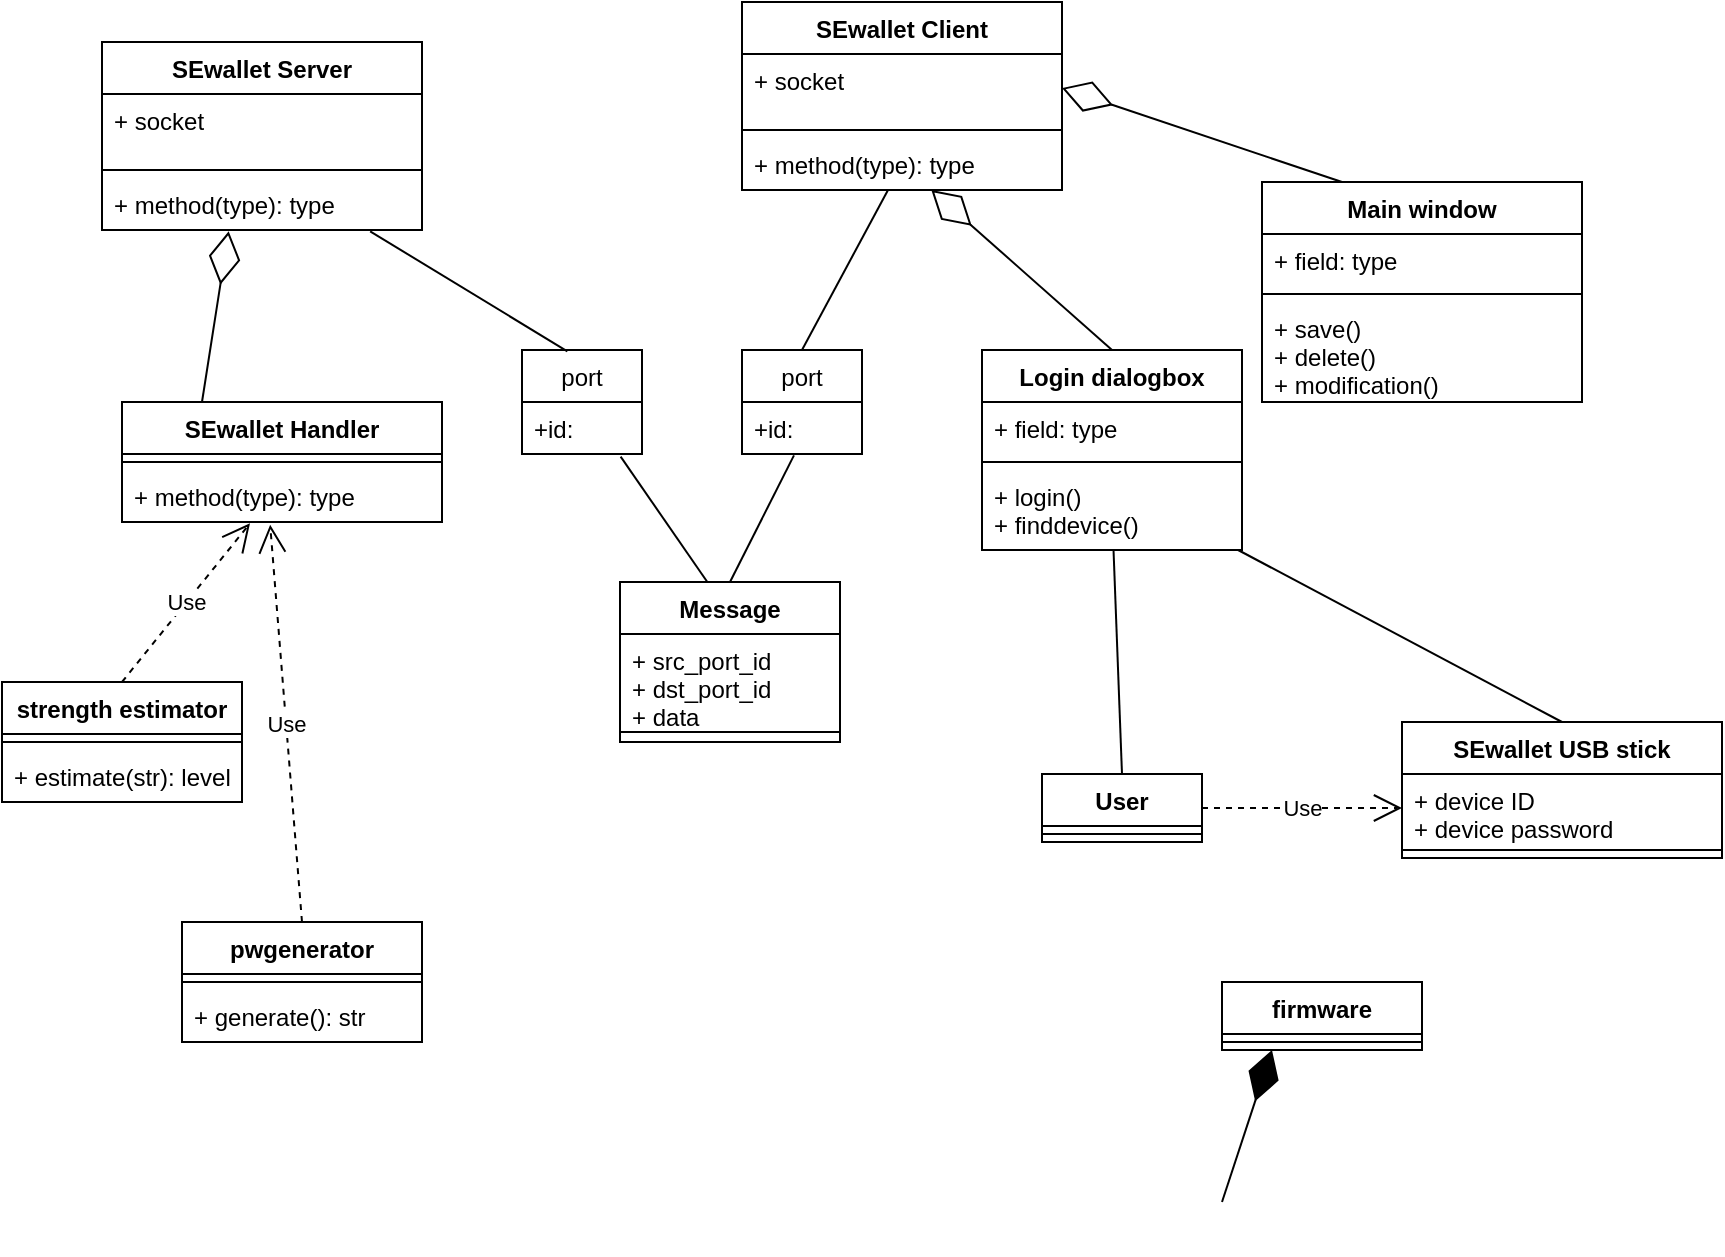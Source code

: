 <mxfile version="15.0.4" type="github">
  <diagram id="C5RBs43oDa-KdzZeNtuy" name="Page-1">
    <mxGraphModel dx="886" dy="412" grid="1" gridSize="10" guides="1" tooltips="1" connect="1" arrows="1" fold="1" page="1" pageScale="1" pageWidth="827" pageHeight="1169" math="0" shadow="0">
      <root>
        <mxCell id="WIyWlLk6GJQsqaUBKTNV-0" />
        <mxCell id="WIyWlLk6GJQsqaUBKTNV-1" parent="WIyWlLk6GJQsqaUBKTNV-0" />
        <mxCell id="NP7IkcK_1BW8vIljofHQ-4" value="SEwallet Server" style="swimlane;fontStyle=1;align=center;verticalAlign=top;childLayout=stackLayout;horizontal=1;startSize=26;horizontalStack=0;resizeParent=1;resizeParentMax=0;resizeLast=0;collapsible=1;marginBottom=0;" vertex="1" parent="WIyWlLk6GJQsqaUBKTNV-1">
          <mxGeometry x="100" y="160" width="160" height="94" as="geometry" />
        </mxCell>
        <mxCell id="NP7IkcK_1BW8vIljofHQ-5" value="+ socket" style="text;strokeColor=none;fillColor=none;align=left;verticalAlign=top;spacingLeft=4;spacingRight=4;overflow=hidden;rotatable=0;points=[[0,0.5],[1,0.5]];portConstraint=eastwest;" vertex="1" parent="NP7IkcK_1BW8vIljofHQ-4">
          <mxGeometry y="26" width="160" height="34" as="geometry" />
        </mxCell>
        <mxCell id="NP7IkcK_1BW8vIljofHQ-6" value="" style="line;strokeWidth=1;fillColor=none;align=left;verticalAlign=middle;spacingTop=-1;spacingLeft=3;spacingRight=3;rotatable=0;labelPosition=right;points=[];portConstraint=eastwest;" vertex="1" parent="NP7IkcK_1BW8vIljofHQ-4">
          <mxGeometry y="60" width="160" height="8" as="geometry" />
        </mxCell>
        <mxCell id="NP7IkcK_1BW8vIljofHQ-7" value="+ method(type): type" style="text;strokeColor=none;fillColor=none;align=left;verticalAlign=top;spacingLeft=4;spacingRight=4;overflow=hidden;rotatable=0;points=[[0,0.5],[1,0.5]];portConstraint=eastwest;" vertex="1" parent="NP7IkcK_1BW8vIljofHQ-4">
          <mxGeometry y="68" width="160" height="26" as="geometry" />
        </mxCell>
        <mxCell id="NP7IkcK_1BW8vIljofHQ-8" value="SEwallet Client" style="swimlane;fontStyle=1;align=center;verticalAlign=top;childLayout=stackLayout;horizontal=1;startSize=26;horizontalStack=0;resizeParent=1;resizeParentMax=0;resizeLast=0;collapsible=1;marginBottom=0;" vertex="1" parent="WIyWlLk6GJQsqaUBKTNV-1">
          <mxGeometry x="420" y="140" width="160" height="94" as="geometry" />
        </mxCell>
        <mxCell id="NP7IkcK_1BW8vIljofHQ-9" value="+ socket" style="text;strokeColor=none;fillColor=none;align=left;verticalAlign=top;spacingLeft=4;spacingRight=4;overflow=hidden;rotatable=0;points=[[0,0.5],[1,0.5]];portConstraint=eastwest;" vertex="1" parent="NP7IkcK_1BW8vIljofHQ-8">
          <mxGeometry y="26" width="160" height="34" as="geometry" />
        </mxCell>
        <mxCell id="NP7IkcK_1BW8vIljofHQ-10" value="" style="line;strokeWidth=1;fillColor=none;align=left;verticalAlign=middle;spacingTop=-1;spacingLeft=3;spacingRight=3;rotatable=0;labelPosition=right;points=[];portConstraint=eastwest;" vertex="1" parent="NP7IkcK_1BW8vIljofHQ-8">
          <mxGeometry y="60" width="160" height="8" as="geometry" />
        </mxCell>
        <mxCell id="NP7IkcK_1BW8vIljofHQ-11" value="+ method(type): type" style="text;strokeColor=none;fillColor=none;align=left;verticalAlign=top;spacingLeft=4;spacingRight=4;overflow=hidden;rotatable=0;points=[[0,0.5],[1,0.5]];portConstraint=eastwest;" vertex="1" parent="NP7IkcK_1BW8vIljofHQ-8">
          <mxGeometry y="68" width="160" height="26" as="geometry" />
        </mxCell>
        <mxCell id="NP7IkcK_1BW8vIljofHQ-12" value="SEwallet Handler" style="swimlane;fontStyle=1;align=center;verticalAlign=top;childLayout=stackLayout;horizontal=1;startSize=26;horizontalStack=0;resizeParent=1;resizeParentMax=0;resizeLast=0;collapsible=1;marginBottom=0;" vertex="1" parent="WIyWlLk6GJQsqaUBKTNV-1">
          <mxGeometry x="110" y="340" width="160" height="60" as="geometry" />
        </mxCell>
        <mxCell id="NP7IkcK_1BW8vIljofHQ-14" value="" style="line;strokeWidth=1;fillColor=none;align=left;verticalAlign=middle;spacingTop=-1;spacingLeft=3;spacingRight=3;rotatable=0;labelPosition=right;points=[];portConstraint=eastwest;" vertex="1" parent="NP7IkcK_1BW8vIljofHQ-12">
          <mxGeometry y="26" width="160" height="8" as="geometry" />
        </mxCell>
        <mxCell id="NP7IkcK_1BW8vIljofHQ-15" value="+ method(type): type" style="text;strokeColor=none;fillColor=none;align=left;verticalAlign=top;spacingLeft=4;spacingRight=4;overflow=hidden;rotatable=0;points=[[0,0.5],[1,0.5]];portConstraint=eastwest;" vertex="1" parent="NP7IkcK_1BW8vIljofHQ-12">
          <mxGeometry y="34" width="160" height="26" as="geometry" />
        </mxCell>
        <mxCell id="NP7IkcK_1BW8vIljofHQ-16" value="port" style="swimlane;fontStyle=0;childLayout=stackLayout;horizontal=1;startSize=26;fillColor=none;horizontalStack=0;resizeParent=1;resizeParentMax=0;resizeLast=0;collapsible=1;marginBottom=0;" vertex="1" parent="WIyWlLk6GJQsqaUBKTNV-1">
          <mxGeometry x="310" y="314" width="60" height="52" as="geometry" />
        </mxCell>
        <mxCell id="NP7IkcK_1BW8vIljofHQ-17" value="+id:" style="text;strokeColor=none;fillColor=none;align=left;verticalAlign=top;spacingLeft=4;spacingRight=4;overflow=hidden;rotatable=0;points=[[0,0.5],[1,0.5]];portConstraint=eastwest;" vertex="1" parent="NP7IkcK_1BW8vIljofHQ-16">
          <mxGeometry y="26" width="60" height="26" as="geometry" />
        </mxCell>
        <mxCell id="NP7IkcK_1BW8vIljofHQ-25" value="" style="endArrow=diamondThin;endFill=0;endSize=24;html=1;exitX=0.25;exitY=0;exitDx=0;exitDy=0;entryX=0.396;entryY=1.026;entryDx=0;entryDy=0;entryPerimeter=0;" edge="1" parent="WIyWlLk6GJQsqaUBKTNV-1" source="NP7IkcK_1BW8vIljofHQ-12" target="NP7IkcK_1BW8vIljofHQ-7">
          <mxGeometry width="160" relative="1" as="geometry">
            <mxPoint x="100" y="305.5" as="sourcePoint" />
            <mxPoint x="179" y="250" as="targetPoint" />
          </mxGeometry>
        </mxCell>
        <mxCell id="NP7IkcK_1BW8vIljofHQ-30" value="port" style="swimlane;fontStyle=0;childLayout=stackLayout;horizontal=1;startSize=26;fillColor=none;horizontalStack=0;resizeParent=1;resizeParentMax=0;resizeLast=0;collapsible=1;marginBottom=0;" vertex="1" parent="WIyWlLk6GJQsqaUBKTNV-1">
          <mxGeometry x="420" y="314" width="60" height="52" as="geometry" />
        </mxCell>
        <mxCell id="NP7IkcK_1BW8vIljofHQ-31" value="+id:" style="text;strokeColor=none;fillColor=none;align=left;verticalAlign=top;spacingLeft=4;spacingRight=4;overflow=hidden;rotatable=0;points=[[0,0.5],[1,0.5]];portConstraint=eastwest;" vertex="1" parent="NP7IkcK_1BW8vIljofHQ-30">
          <mxGeometry y="26" width="60" height="26" as="geometry" />
        </mxCell>
        <mxCell id="NP7IkcK_1BW8vIljofHQ-37" value="Login dialogbox" style="swimlane;fontStyle=1;align=center;verticalAlign=top;childLayout=stackLayout;horizontal=1;startSize=26;horizontalStack=0;resizeParent=1;resizeParentMax=0;resizeLast=0;collapsible=1;marginBottom=0;" vertex="1" parent="WIyWlLk6GJQsqaUBKTNV-1">
          <mxGeometry x="540" y="314" width="130" height="100" as="geometry" />
        </mxCell>
        <mxCell id="NP7IkcK_1BW8vIljofHQ-38" value="+ field: type" style="text;strokeColor=none;fillColor=none;align=left;verticalAlign=top;spacingLeft=4;spacingRight=4;overflow=hidden;rotatable=0;points=[[0,0.5],[1,0.5]];portConstraint=eastwest;" vertex="1" parent="NP7IkcK_1BW8vIljofHQ-37">
          <mxGeometry y="26" width="130" height="26" as="geometry" />
        </mxCell>
        <mxCell id="NP7IkcK_1BW8vIljofHQ-39" value="" style="line;strokeWidth=1;fillColor=none;align=left;verticalAlign=middle;spacingTop=-1;spacingLeft=3;spacingRight=3;rotatable=0;labelPosition=right;points=[];portConstraint=eastwest;" vertex="1" parent="NP7IkcK_1BW8vIljofHQ-37">
          <mxGeometry y="52" width="130" height="8" as="geometry" />
        </mxCell>
        <mxCell id="NP7IkcK_1BW8vIljofHQ-40" value="+ login()&#xa;+ finddevice()" style="text;strokeColor=none;fillColor=none;align=left;verticalAlign=top;spacingLeft=4;spacingRight=4;overflow=hidden;rotatable=0;points=[[0,0.5],[1,0.5]];portConstraint=eastwest;" vertex="1" parent="NP7IkcK_1BW8vIljofHQ-37">
          <mxGeometry y="60" width="130" height="40" as="geometry" />
        </mxCell>
        <mxCell id="NP7IkcK_1BW8vIljofHQ-41" value="Main window" style="swimlane;fontStyle=1;align=center;verticalAlign=top;childLayout=stackLayout;horizontal=1;startSize=26;horizontalStack=0;resizeParent=1;resizeParentMax=0;resizeLast=0;collapsible=1;marginBottom=0;" vertex="1" parent="WIyWlLk6GJQsqaUBKTNV-1">
          <mxGeometry x="680" y="230" width="160" height="110" as="geometry" />
        </mxCell>
        <mxCell id="NP7IkcK_1BW8vIljofHQ-42" value="+ field: type" style="text;strokeColor=none;fillColor=none;align=left;verticalAlign=top;spacingLeft=4;spacingRight=4;overflow=hidden;rotatable=0;points=[[0,0.5],[1,0.5]];portConstraint=eastwest;" vertex="1" parent="NP7IkcK_1BW8vIljofHQ-41">
          <mxGeometry y="26" width="160" height="26" as="geometry" />
        </mxCell>
        <mxCell id="NP7IkcK_1BW8vIljofHQ-43" value="" style="line;strokeWidth=1;fillColor=none;align=left;verticalAlign=middle;spacingTop=-1;spacingLeft=3;spacingRight=3;rotatable=0;labelPosition=right;points=[];portConstraint=eastwest;" vertex="1" parent="NP7IkcK_1BW8vIljofHQ-41">
          <mxGeometry y="52" width="160" height="8" as="geometry" />
        </mxCell>
        <mxCell id="NP7IkcK_1BW8vIljofHQ-44" value="+ save()&#xa;+ delete()&#xa;+ modification()" style="text;strokeColor=none;fillColor=none;align=left;verticalAlign=top;spacingLeft=4;spacingRight=4;overflow=hidden;rotatable=0;points=[[0,0.5],[1,0.5]];portConstraint=eastwest;" vertex="1" parent="NP7IkcK_1BW8vIljofHQ-41">
          <mxGeometry y="60" width="160" height="50" as="geometry" />
        </mxCell>
        <mxCell id="NP7IkcK_1BW8vIljofHQ-45" value="pwgenerator" style="swimlane;fontStyle=1;align=center;verticalAlign=top;childLayout=stackLayout;horizontal=1;startSize=26;horizontalStack=0;resizeParent=1;resizeParentMax=0;resizeLast=0;collapsible=1;marginBottom=0;" vertex="1" parent="WIyWlLk6GJQsqaUBKTNV-1">
          <mxGeometry x="140" y="600" width="120" height="60" as="geometry" />
        </mxCell>
        <mxCell id="NP7IkcK_1BW8vIljofHQ-47" value="" style="line;strokeWidth=1;fillColor=none;align=left;verticalAlign=middle;spacingTop=-1;spacingLeft=3;spacingRight=3;rotatable=0;labelPosition=right;points=[];portConstraint=eastwest;" vertex="1" parent="NP7IkcK_1BW8vIljofHQ-45">
          <mxGeometry y="26" width="120" height="8" as="geometry" />
        </mxCell>
        <mxCell id="NP7IkcK_1BW8vIljofHQ-48" value="+ generate(): str" style="text;strokeColor=none;fillColor=none;align=left;verticalAlign=top;spacingLeft=4;spacingRight=4;overflow=hidden;rotatable=0;points=[[0,0.5],[1,0.5]];portConstraint=eastwest;" vertex="1" parent="NP7IkcK_1BW8vIljofHQ-45">
          <mxGeometry y="34" width="120" height="26" as="geometry" />
        </mxCell>
        <mxCell id="NP7IkcK_1BW8vIljofHQ-49" value="" style="endArrow=diamondThin;endFill=0;endSize=24;html=1;exitX=0.5;exitY=0;exitDx=0;exitDy=0;" edge="1" parent="WIyWlLk6GJQsqaUBKTNV-1" source="NP7IkcK_1BW8vIljofHQ-37" target="NP7IkcK_1BW8vIljofHQ-11">
          <mxGeometry width="160" relative="1" as="geometry">
            <mxPoint x="550" y="210" as="sourcePoint" />
            <mxPoint x="710" y="210" as="targetPoint" />
          </mxGeometry>
        </mxCell>
        <mxCell id="NP7IkcK_1BW8vIljofHQ-50" value="" style="endArrow=diamondThin;endFill=0;endSize=24;html=1;exitX=0.25;exitY=0;exitDx=0;exitDy=0;entryX=1;entryY=0.5;entryDx=0;entryDy=0;" edge="1" parent="WIyWlLk6GJQsqaUBKTNV-1" source="NP7IkcK_1BW8vIljofHQ-41" target="NP7IkcK_1BW8vIljofHQ-9">
          <mxGeometry width="160" relative="1" as="geometry">
            <mxPoint x="710" y="130" as="sourcePoint" />
            <mxPoint x="870" y="130" as="targetPoint" />
          </mxGeometry>
        </mxCell>
        <mxCell id="NP7IkcK_1BW8vIljofHQ-53" value="strength estimator" style="swimlane;fontStyle=1;align=center;verticalAlign=top;childLayout=stackLayout;horizontal=1;startSize=26;horizontalStack=0;resizeParent=1;resizeParentMax=0;resizeLast=0;collapsible=1;marginBottom=0;" vertex="1" parent="WIyWlLk6GJQsqaUBKTNV-1">
          <mxGeometry x="50" y="480" width="120" height="60" as="geometry" />
        </mxCell>
        <mxCell id="NP7IkcK_1BW8vIljofHQ-54" value="" style="line;strokeWidth=1;fillColor=none;align=left;verticalAlign=middle;spacingTop=-1;spacingLeft=3;spacingRight=3;rotatable=0;labelPosition=right;points=[];portConstraint=eastwest;" vertex="1" parent="NP7IkcK_1BW8vIljofHQ-53">
          <mxGeometry y="26" width="120" height="8" as="geometry" />
        </mxCell>
        <mxCell id="NP7IkcK_1BW8vIljofHQ-55" value="+ estimate(str): level" style="text;strokeColor=none;fillColor=none;align=left;verticalAlign=top;spacingLeft=4;spacingRight=4;overflow=hidden;rotatable=0;points=[[0,0.5],[1,0.5]];portConstraint=eastwest;" vertex="1" parent="NP7IkcK_1BW8vIljofHQ-53">
          <mxGeometry y="34" width="120" height="26" as="geometry" />
        </mxCell>
        <mxCell id="NP7IkcK_1BW8vIljofHQ-56" value="Use" style="endArrow=open;endSize=12;dashed=1;html=1;entryX=0.4;entryY=1.026;entryDx=0;entryDy=0;entryPerimeter=0;exitX=0.5;exitY=0;exitDx=0;exitDy=0;" edge="1" parent="WIyWlLk6GJQsqaUBKTNV-1" source="NP7IkcK_1BW8vIljofHQ-53" target="NP7IkcK_1BW8vIljofHQ-15">
          <mxGeometry width="160" relative="1" as="geometry">
            <mxPoint x="90" y="650" as="sourcePoint" />
            <mxPoint x="250" y="650" as="targetPoint" />
          </mxGeometry>
        </mxCell>
        <mxCell id="NP7IkcK_1BW8vIljofHQ-57" value="Use" style="endArrow=open;endSize=12;dashed=1;html=1;exitX=0.5;exitY=0;exitDx=0;exitDy=0;entryX=0.463;entryY=1.051;entryDx=0;entryDy=0;entryPerimeter=0;" edge="1" parent="WIyWlLk6GJQsqaUBKTNV-1" source="NP7IkcK_1BW8vIljofHQ-45" target="NP7IkcK_1BW8vIljofHQ-15">
          <mxGeometry width="160" relative="1" as="geometry">
            <mxPoint x="270" y="590" as="sourcePoint" />
            <mxPoint x="430" y="590" as="targetPoint" />
          </mxGeometry>
        </mxCell>
        <mxCell id="NP7IkcK_1BW8vIljofHQ-65" value="Message" style="swimlane;fontStyle=1;align=center;verticalAlign=top;childLayout=stackLayout;horizontal=1;startSize=26;horizontalStack=0;resizeParent=1;resizeParentMax=0;resizeLast=0;collapsible=1;marginBottom=0;" vertex="1" parent="WIyWlLk6GJQsqaUBKTNV-1">
          <mxGeometry x="359" y="430" width="110" height="80" as="geometry" />
        </mxCell>
        <mxCell id="NP7IkcK_1BW8vIljofHQ-66" value="+ src_port_id&#xa;+ dst_port_id&#xa;+ data" style="text;strokeColor=none;fillColor=none;align=left;verticalAlign=top;spacingLeft=4;spacingRight=4;overflow=hidden;rotatable=0;points=[[0,0.5],[1,0.5]];portConstraint=eastwest;" vertex="1" parent="NP7IkcK_1BW8vIljofHQ-65">
          <mxGeometry y="26" width="110" height="44" as="geometry" />
        </mxCell>
        <mxCell id="NP7IkcK_1BW8vIljofHQ-67" value="" style="line;strokeWidth=1;fillColor=none;align=left;verticalAlign=middle;spacingTop=-1;spacingLeft=3;spacingRight=3;rotatable=0;labelPosition=right;points=[];portConstraint=eastwest;" vertex="1" parent="NP7IkcK_1BW8vIljofHQ-65">
          <mxGeometry y="70" width="110" height="10" as="geometry" />
        </mxCell>
        <mxCell id="NP7IkcK_1BW8vIljofHQ-69" value="" style="endArrow=none;html=1;entryX=0.433;entryY=1.026;entryDx=0;entryDy=0;entryPerimeter=0;exitX=0.5;exitY=0;exitDx=0;exitDy=0;" edge="1" parent="WIyWlLk6GJQsqaUBKTNV-1" source="NP7IkcK_1BW8vIljofHQ-65" target="NP7IkcK_1BW8vIljofHQ-31">
          <mxGeometry width="50" height="50" relative="1" as="geometry">
            <mxPoint x="350" y="440" as="sourcePoint" />
            <mxPoint x="400" y="390" as="targetPoint" />
          </mxGeometry>
        </mxCell>
        <mxCell id="NP7IkcK_1BW8vIljofHQ-70" value="" style="endArrow=none;html=1;entryX=0.822;entryY=1.051;entryDx=0;entryDy=0;entryPerimeter=0;exitX=0.397;exitY=0;exitDx=0;exitDy=0;exitPerimeter=0;" edge="1" parent="WIyWlLk6GJQsqaUBKTNV-1" source="NP7IkcK_1BW8vIljofHQ-65" target="NP7IkcK_1BW8vIljofHQ-17">
          <mxGeometry width="50" height="50" relative="1" as="geometry">
            <mxPoint x="340" y="420" as="sourcePoint" />
            <mxPoint x="390" y="370" as="targetPoint" />
          </mxGeometry>
        </mxCell>
        <mxCell id="NP7IkcK_1BW8vIljofHQ-71" value="" style="endArrow=none;html=1;exitX=0.5;exitY=0;exitDx=0;exitDy=0;" edge="1" parent="WIyWlLk6GJQsqaUBKTNV-1" source="NP7IkcK_1BW8vIljofHQ-30" target="NP7IkcK_1BW8vIljofHQ-11">
          <mxGeometry width="50" height="50" relative="1" as="geometry">
            <mxPoint x="350" y="340" as="sourcePoint" />
            <mxPoint x="400" y="290" as="targetPoint" />
          </mxGeometry>
        </mxCell>
        <mxCell id="NP7IkcK_1BW8vIljofHQ-73" value="" style="endArrow=none;html=1;entryX=0.838;entryY=1.026;entryDx=0;entryDy=0;entryPerimeter=0;exitX=0.378;exitY=0.013;exitDx=0;exitDy=0;exitPerimeter=0;" edge="1" parent="WIyWlLk6GJQsqaUBKTNV-1" source="NP7IkcK_1BW8vIljofHQ-16" target="NP7IkcK_1BW8vIljofHQ-7">
          <mxGeometry width="50" height="50" relative="1" as="geometry">
            <mxPoint x="290" y="300" as="sourcePoint" />
            <mxPoint x="340" y="250" as="targetPoint" />
          </mxGeometry>
        </mxCell>
        <mxCell id="NP7IkcK_1BW8vIljofHQ-74" value="User&#xa;" style="swimlane;fontStyle=1;align=center;verticalAlign=top;childLayout=stackLayout;horizontal=1;startSize=26;horizontalStack=0;resizeParent=1;resizeParentMax=0;resizeLast=0;collapsible=1;marginBottom=0;" vertex="1" parent="WIyWlLk6GJQsqaUBKTNV-1">
          <mxGeometry x="570" y="526" width="80" height="34" as="geometry" />
        </mxCell>
        <mxCell id="NP7IkcK_1BW8vIljofHQ-76" value="" style="line;strokeWidth=1;fillColor=none;align=left;verticalAlign=middle;spacingTop=-1;spacingLeft=3;spacingRight=3;rotatable=0;labelPosition=right;points=[];portConstraint=eastwest;" vertex="1" parent="NP7IkcK_1BW8vIljofHQ-74">
          <mxGeometry y="26" width="80" height="8" as="geometry" />
        </mxCell>
        <mxCell id="NP7IkcK_1BW8vIljofHQ-79" value="SEwallet USB stick" style="swimlane;fontStyle=1;align=center;verticalAlign=top;childLayout=stackLayout;horizontal=1;startSize=26;horizontalStack=0;resizeParent=1;resizeParentMax=0;resizeLast=0;collapsible=1;marginBottom=0;" vertex="1" parent="WIyWlLk6GJQsqaUBKTNV-1">
          <mxGeometry x="750" y="500" width="160" height="68" as="geometry" />
        </mxCell>
        <mxCell id="NP7IkcK_1BW8vIljofHQ-80" value="+ device ID&#xa;+ device password" style="text;strokeColor=none;fillColor=none;align=left;verticalAlign=top;spacingLeft=4;spacingRight=4;overflow=hidden;rotatable=0;points=[[0,0.5],[1,0.5]];portConstraint=eastwest;" vertex="1" parent="NP7IkcK_1BW8vIljofHQ-79">
          <mxGeometry y="26" width="160" height="34" as="geometry" />
        </mxCell>
        <mxCell id="NP7IkcK_1BW8vIljofHQ-81" value="" style="line;strokeWidth=1;fillColor=none;align=left;verticalAlign=middle;spacingTop=-1;spacingLeft=3;spacingRight=3;rotatable=0;labelPosition=right;points=[];portConstraint=eastwest;" vertex="1" parent="NP7IkcK_1BW8vIljofHQ-79">
          <mxGeometry y="60" width="160" height="8" as="geometry" />
        </mxCell>
        <mxCell id="NP7IkcK_1BW8vIljofHQ-84" value="" style="endArrow=none;html=1;exitX=0.985;exitY=1;exitDx=0;exitDy=0;exitPerimeter=0;entryX=0.5;entryY=0;entryDx=0;entryDy=0;" edge="1" parent="WIyWlLk6GJQsqaUBKTNV-1" source="NP7IkcK_1BW8vIljofHQ-40" target="NP7IkcK_1BW8vIljofHQ-79">
          <mxGeometry width="50" height="50" relative="1" as="geometry">
            <mxPoint x="720" y="430" as="sourcePoint" />
            <mxPoint x="770" y="380" as="targetPoint" />
          </mxGeometry>
        </mxCell>
        <mxCell id="NP7IkcK_1BW8vIljofHQ-85" value="" style="endArrow=none;html=1;exitX=0.5;exitY=0;exitDx=0;exitDy=0;" edge="1" parent="WIyWlLk6GJQsqaUBKTNV-1" source="NP7IkcK_1BW8vIljofHQ-74" target="NP7IkcK_1BW8vIljofHQ-40">
          <mxGeometry width="50" height="50" relative="1" as="geometry">
            <mxPoint x="600" y="470" as="sourcePoint" />
            <mxPoint x="650" y="420" as="targetPoint" />
          </mxGeometry>
        </mxCell>
        <mxCell id="NP7IkcK_1BW8vIljofHQ-87" value="Use" style="endArrow=open;endSize=12;dashed=1;html=1;exitX=1;exitY=0.5;exitDx=0;exitDy=0;entryX=0;entryY=0.5;entryDx=0;entryDy=0;" edge="1" parent="WIyWlLk6GJQsqaUBKTNV-1" source="NP7IkcK_1BW8vIljofHQ-74" target="NP7IkcK_1BW8vIljofHQ-80">
          <mxGeometry width="160" relative="1" as="geometry">
            <mxPoint x="660" y="620" as="sourcePoint" />
            <mxPoint x="820" y="620" as="targetPoint" />
          </mxGeometry>
        </mxCell>
        <mxCell id="NP7IkcK_1BW8vIljofHQ-92" value="firmware" style="swimlane;fontStyle=1;align=center;verticalAlign=top;childLayout=stackLayout;horizontal=1;startSize=26;horizontalStack=0;resizeParent=1;resizeParentMax=0;resizeLast=0;collapsible=1;marginBottom=0;" vertex="1" parent="WIyWlLk6GJQsqaUBKTNV-1">
          <mxGeometry x="660" y="630" width="100" height="34" as="geometry" />
        </mxCell>
        <mxCell id="NP7IkcK_1BW8vIljofHQ-94" value="" style="line;strokeWidth=1;fillColor=none;align=left;verticalAlign=middle;spacingTop=-1;spacingLeft=3;spacingRight=3;rotatable=0;labelPosition=right;points=[];portConstraint=eastwest;" vertex="1" parent="NP7IkcK_1BW8vIljofHQ-92">
          <mxGeometry y="26" width="100" height="8" as="geometry" />
        </mxCell>
        <mxCell id="NP7IkcK_1BW8vIljofHQ-96" value="" style="endArrow=diamondThin;endFill=1;endSize=24;html=1;entryX=0.25;entryY=1;entryDx=0;entryDy=0;" edge="1" parent="WIyWlLk6GJQsqaUBKTNV-1" target="NP7IkcK_1BW8vIljofHQ-92">
          <mxGeometry width="160" relative="1" as="geometry">
            <mxPoint x="660" y="740" as="sourcePoint" />
            <mxPoint x="760" y="730" as="targetPoint" />
          </mxGeometry>
        </mxCell>
      </root>
    </mxGraphModel>
  </diagram>
</mxfile>
